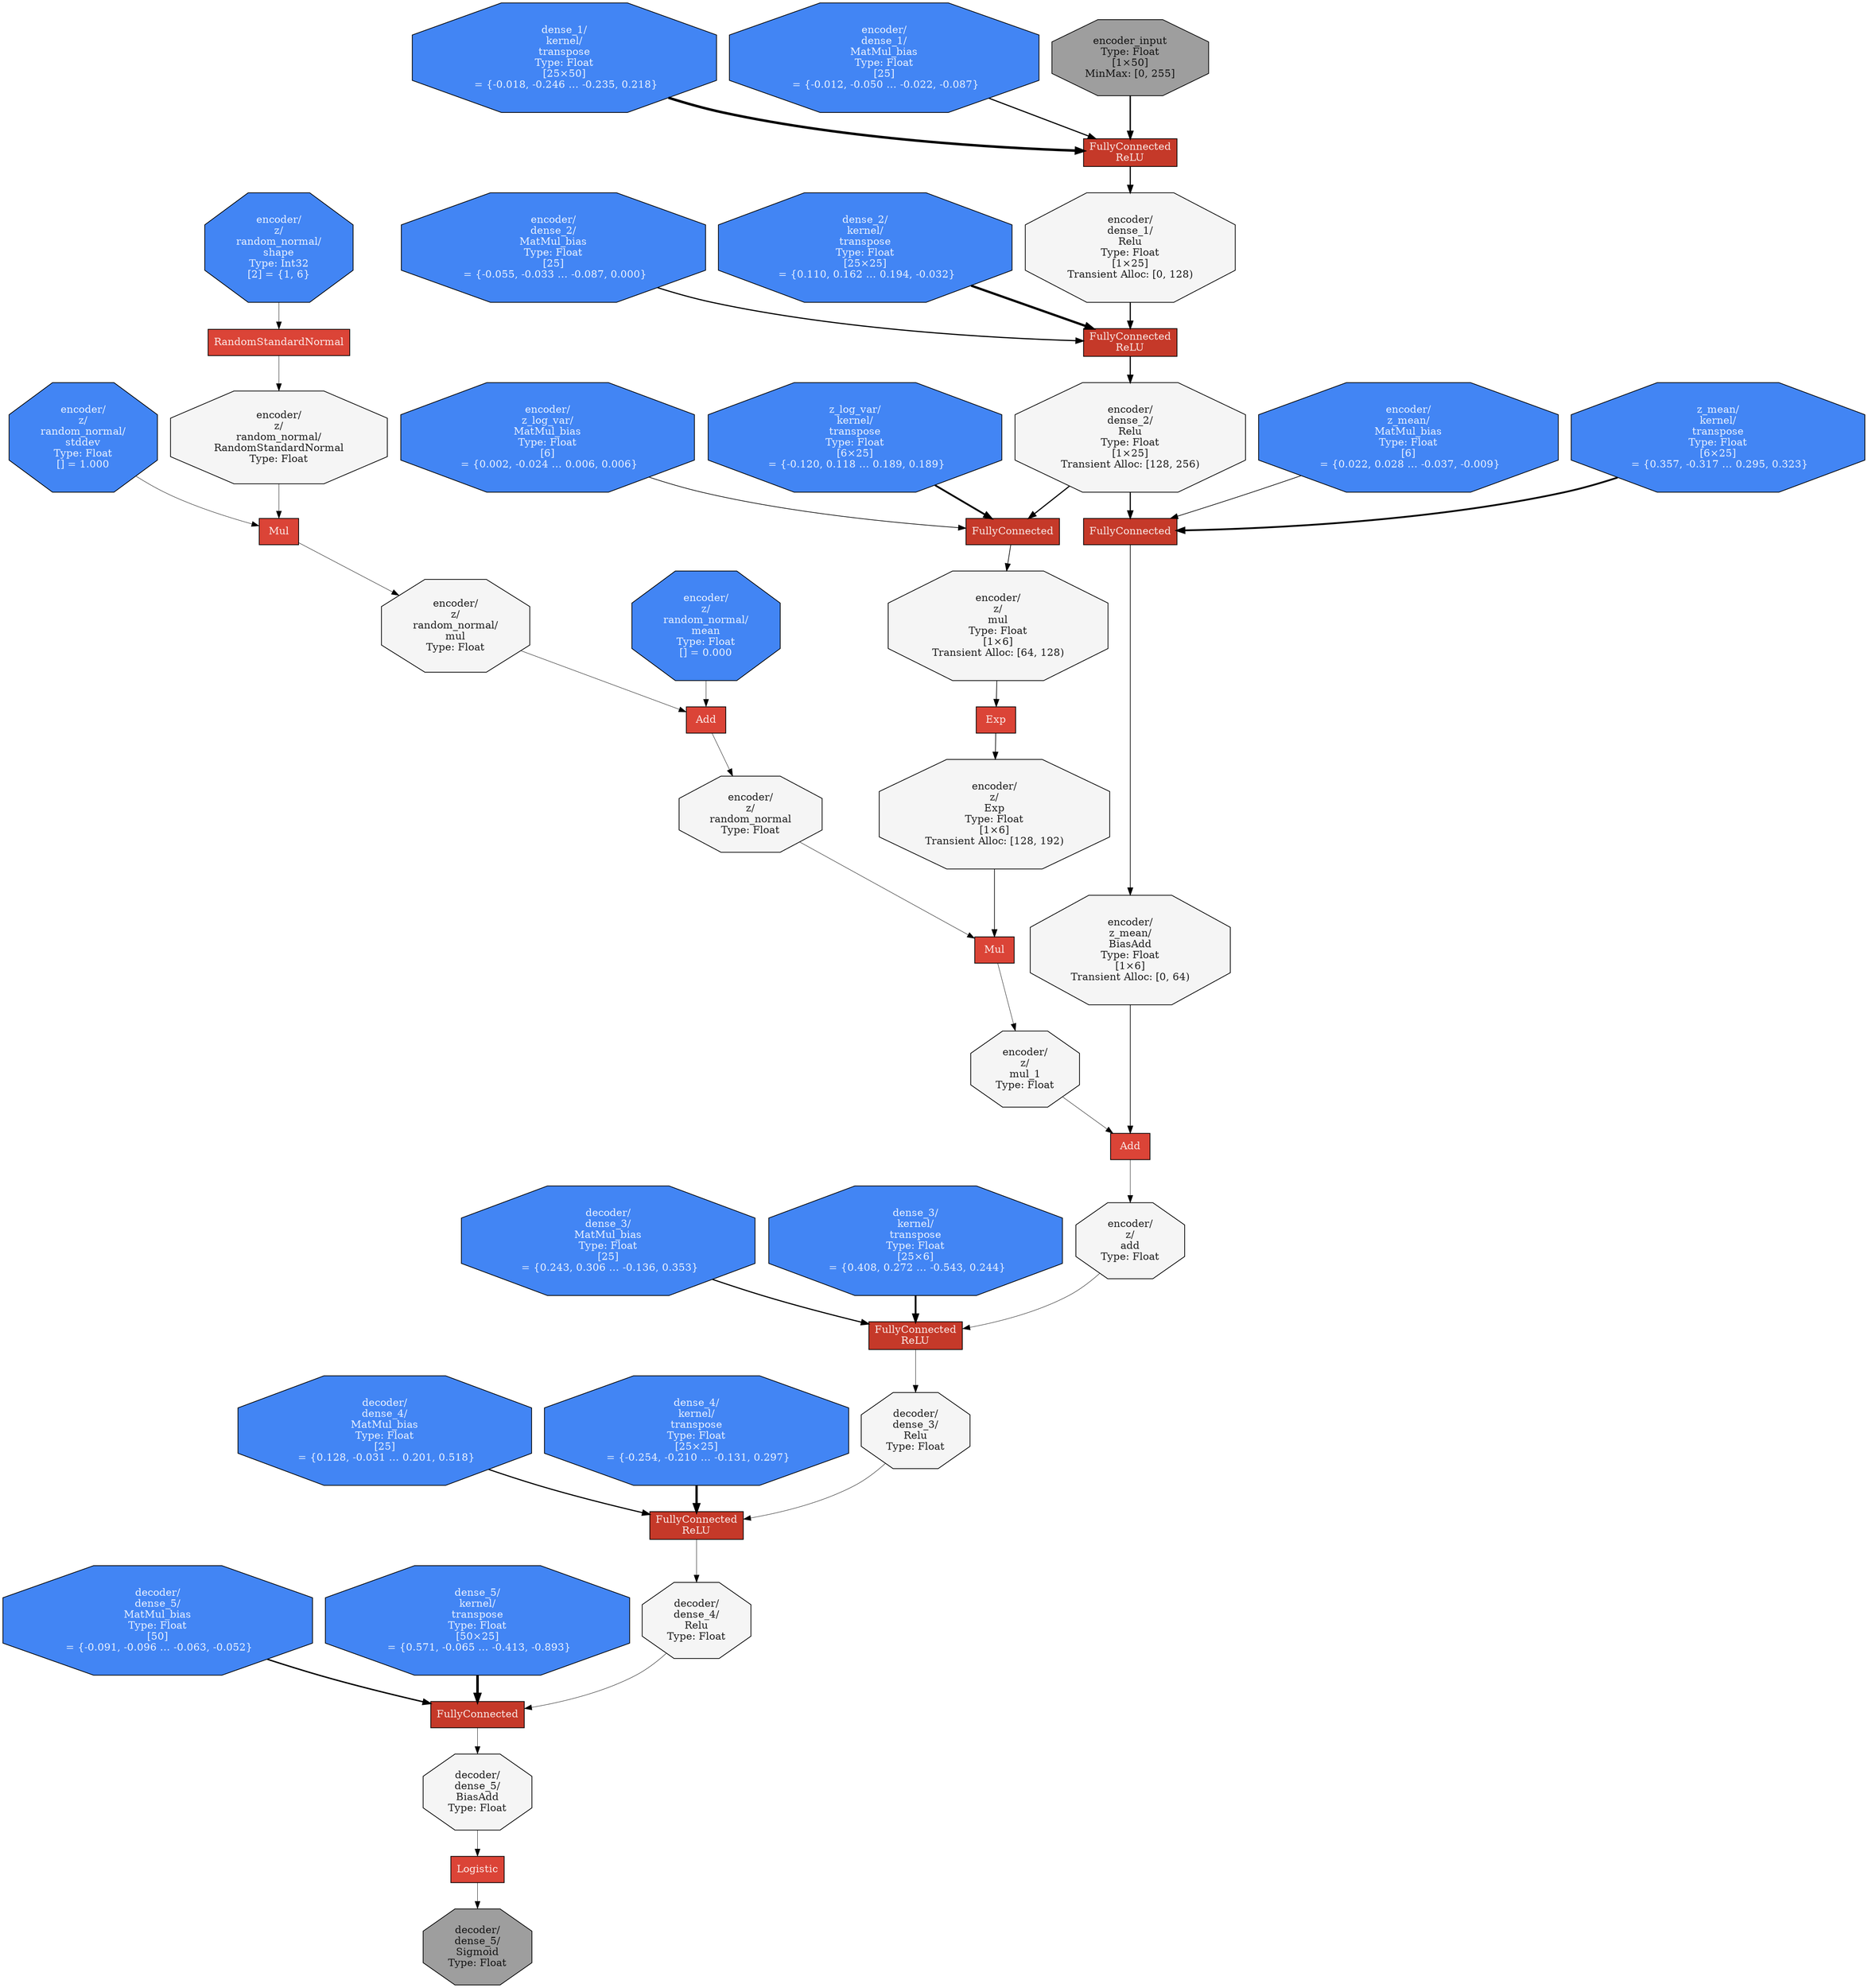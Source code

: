 digraph Computegraph {
	 nslimit=125;
	 "decoder/dense_5/MatMul_bias" [label="decoder/\ndense_5/\nMatMul_bias\nType: Float\n[50]\n = {-0.091, -0.096 … -0.063, -0.052}", shape=octagon, style=filled, fillcolor="#4285F4", fontcolor = "#FFFFFFDD"];
	 "dense_5/kernel/transpose" [label="dense_5/\nkernel/\ntranspose\nType: Float\n[50×25]\n = {0.571, -0.065 … -0.413, -0.893}", shape=octagon, style=filled, fillcolor="#4285F4", fontcolor = "#FFFFFFDD"];
	 "decoder/dense_4/MatMul_bias" [label="decoder/\ndense_4/\nMatMul_bias\nType: Float\n[25]\n = {0.128, -0.031 … 0.201, 0.518}", shape=octagon, style=filled, fillcolor="#4285F4", fontcolor = "#FFFFFFDD"];
	 "dense_4/kernel/transpose" [label="dense_4/\nkernel/\ntranspose\nType: Float\n[25×25]\n = {-0.254, -0.210 … -0.131, 0.297}", shape=octagon, style=filled, fillcolor="#4285F4", fontcolor = "#FFFFFFDD"];
	 "decoder/dense_3/MatMul_bias" [label="decoder/\ndense_3/\nMatMul_bias\nType: Float\n[25]\n = {0.243, 0.306 … -0.136, 0.353}", shape=octagon, style=filled, fillcolor="#4285F4", fontcolor = "#FFFFFFDD"];
	 "encoder/z_log_var/MatMul_bias" [label="encoder/\nz_log_var/\nMatMul_bias\nType: Float\n[6]\n = {0.002, -0.024 … 0.006, 0.006}", shape=octagon, style=filled, fillcolor="#4285F4", fontcolor = "#FFFFFFDD"];
	 "z_log_var/kernel/transpose" [label="z_log_var/\nkernel/\ntranspose\nType: Float\n[6×25]\n = {-0.120, 0.118 … 0.189, 0.189}", shape=octagon, style=filled, fillcolor="#4285F4", fontcolor = "#FFFFFFDD"];
	 "encoder/z_mean/MatMul_bias" [label="encoder/\nz_mean/\nMatMul_bias\nType: Float\n[6]\n = {0.022, 0.028 … -0.037, -0.009}", shape=octagon, style=filled, fillcolor="#4285F4", fontcolor = "#FFFFFFDD"];
	 "encoder/dense_2/MatMul_bias" [label="encoder/\ndense_2/\nMatMul_bias\nType: Float\n[25]\n = {-0.055, -0.033 … -0.087, 0.000}", shape=octagon, style=filled, fillcolor="#4285F4", fontcolor = "#FFFFFFDD"];
	 "dense_2/kernel/transpose" [label="dense_2/\nkernel/\ntranspose\nType: Float\n[25×25]\n = {0.110, 0.162 … 0.194, -0.032}", shape=octagon, style=filled, fillcolor="#4285F4", fontcolor = "#FFFFFFDD"];
	 "dense_1/kernel/transpose" [label="dense_1/\nkernel/\ntranspose\nType: Float\n[25×50]\n = {-0.018, -0.246 … -0.235, 0.218}", shape=octagon, style=filled, fillcolor="#4285F4", fontcolor = "#FFFFFFDD"];
	 "decoder/dense_5/BiasAdd" [label="decoder/\ndense_5/\nBiasAdd\nType: Float", shape=octagon, style=filled, fillcolor="#F5F5F5", fontcolor = "#000000DD"];
	 "decoder/dense_4/Relu" [label="decoder/\ndense_4/\nRelu\nType: Float", shape=octagon, style=filled, fillcolor="#F5F5F5", fontcolor = "#000000DD"];
	 "decoder/dense_5/Sigmoid" [label="decoder/\ndense_5/\nSigmoid\nType: Float", shape=octagon, style=filled, fillcolor="#9E9E9E", fontcolor = "#000000DD"];
	 "dense_3/kernel/transpose" [label="dense_3/\nkernel/\ntranspose\nType: Float\n[25×6]\n = {0.408, 0.272 … -0.543, 0.244}", shape=octagon, style=filled, fillcolor="#4285F4", fontcolor = "#FFFFFFDD"];
	 "encoder/z/mul_1" [label="encoder/\nz/\nmul_1\nType: Float", shape=octagon, style=filled, fillcolor="#F5F5F5", fontcolor = "#000000DD"];
	 "encoder/dense_1/MatMul_bias" [label="encoder/\ndense_1/\nMatMul_bias\nType: Float\n[25]\n = {-0.012, -0.050 … -0.022, -0.087}", shape=octagon, style=filled, fillcolor="#4285F4", fontcolor = "#FFFFFFDD"];
	 "encoder/z/random_normal/mul" [label="encoder/\nz/\nrandom_normal/\nmul\nType: Float", shape=octagon, style=filled, fillcolor="#F5F5F5", fontcolor = "#000000DD"];
	 "decoder/dense_3/Relu" [label="decoder/\ndense_3/\nRelu\nType: Float", shape=octagon, style=filled, fillcolor="#F5F5F5", fontcolor = "#000000DD"];
	 "encoder/dense_2/Relu" [label="encoder/\ndense_2/\nRelu\nType: Float\n[1×25]\nTransient Alloc: [128, 256)", shape=octagon, style=filled, fillcolor="#F5F5F5", fontcolor = "#000000DD"];
	 "encoder/z/random_normal/mean" [label="encoder/\nz/\nrandom_normal/\nmean\nType: Float\n[] = 0.000", shape=octagon, style=filled, fillcolor="#4285F4", fontcolor = "#FFFFFFDD"];
	 "z_mean/kernel/transpose" [label="z_mean/\nkernel/\ntranspose\nType: Float\n[6×25]\n = {0.357, -0.317 … 0.295, 0.323}", shape=octagon, style=filled, fillcolor="#4285F4", fontcolor = "#FFFFFFDD"];
	 "encoder/z/random_normal" [label="encoder/\nz/\nrandom_normal\nType: Float", shape=octagon, style=filled, fillcolor="#F5F5F5", fontcolor = "#000000DD"];
	 "encoder/z/add" [label="encoder/\nz/\nadd\nType: Float", shape=octagon, style=filled, fillcolor="#F5F5F5", fontcolor = "#000000DD"];
	 "encoder/dense_1/Relu" [label="encoder/\ndense_1/\nRelu\nType: Float\n[1×25]\nTransient Alloc: [0, 128)", shape=octagon, style=filled, fillcolor="#F5F5F5", fontcolor = "#000000DD"];
	 "encoder/z_mean/BiasAdd" [label="encoder/\nz_mean/\nBiasAdd\nType: Float\n[1×6]\nTransient Alloc: [0, 64)", shape=octagon, style=filled, fillcolor="#F5F5F5", fontcolor = "#000000DD"];
	 "encoder/z/random_normal/stddev" [label="encoder/\nz/\nrandom_normal/\nstddev\nType: Float\n[] = 1.000", shape=octagon, style=filled, fillcolor="#4285F4", fontcolor = "#FFFFFFDD"];
	 "encoder/z/Exp" [label="encoder/\nz/\nExp\nType: Float\n[1×6]\nTransient Alloc: [128, 192)", shape=octagon, style=filled, fillcolor="#F5F5F5", fontcolor = "#000000DD"];
	 "encoder_input" [label="encoder_input\nType: Float\n[1×50]\nMinMax: [0, 255]", shape=octagon, style=filled, fillcolor="#9E9E9E", fontcolor = "#000000DD"];
	 "encoder/z/random_normal/RandomStandardNormal" [label="encoder/\nz/\nrandom_normal/\nRandomStandardNormal\nType: Float", shape=octagon, style=filled, fillcolor="#F5F5F5", fontcolor = "#000000DD"];
	 "encoder/z/random_normal/shape" [label="encoder/\nz/\nrandom_normal/\nshape\nType: Int32\n[2] = {1, 6}", shape=octagon, style=filled, fillcolor="#4285F4", fontcolor = "#FFFFFFDD"];
	 "encoder/z/mul" [label="encoder/\nz/\nmul\nType: Float\n[1×6]\nTransient Alloc: [64, 128)", shape=octagon, style=filled, fillcolor="#F5F5F5", fontcolor = "#000000DD"];
	 "op00000" [label="FullyConnected\nReLU", shape=box, style=filled, fillcolor="#C53929", fontcolor = "#FFFFFFDD"];
	 "encoder_input" -> "op00000" [penwidth=1.881285, weight=5.643856];
	 "dense_1/kernel/transpose" -> "op00000" [penwidth=3.429237, weight=1.000000];
	 "encoder/dense_1/MatMul_bias" -> "op00000" [penwidth=1.547952, weight=1.000000];
	 "op00000" -> "encoder/dense_1/Relu" [penwidth=1.547952, weight=4.643856];
	 "op00001" [label="FullyConnected\nReLU", shape=box, style=filled, fillcolor="#C53929", fontcolor = "#FFFFFFDD"];
	 "encoder/dense_1/Relu" -> "op00001" [penwidth=1.547952, weight=4.643856];
	 "dense_2/kernel/transpose" -> "op00001" [penwidth=3.095904, weight=1.000000];
	 "encoder/dense_2/MatMul_bias" -> "op00001" [penwidth=1.547952, weight=1.000000];
	 "op00001" -> "encoder/dense_2/Relu" [penwidth=1.547952, weight=4.643856];
	 "op00002" [label="FullyConnected", shape=box, style=filled, fillcolor="#C53929", fontcolor = "#FFFFFFDD"];
	 "encoder/dense_2/Relu" -> "op00002" [penwidth=1.547952, weight=4.643856];
	 "z_mean/kernel/transpose" -> "op00002" [penwidth=2.409606, weight=1.000000];
	 "encoder/z_mean/MatMul_bias" -> "op00002" [penwidth=0.861654, weight=1.000000];
	 "op00002" -> "encoder/z_mean/BiasAdd" [penwidth=0.861654, weight=2.584963];
	 "op00003" [label="FullyConnected", shape=box, style=filled, fillcolor="#C53929", fontcolor = "#FFFFFFDD"];
	 "encoder/dense_2/Relu" -> "op00003" [penwidth=1.547952, weight=4.643856];
	 "z_log_var/kernel/transpose" -> "op00003" [penwidth=2.409606, weight=1.000000];
	 "encoder/z_log_var/MatMul_bias" -> "op00003" [penwidth=0.861654, weight=1.000000];
	 "op00003" -> "encoder/z/mul" [penwidth=0.861654, weight=2.584963];
	 "op00004" [label="RandomStandardNormal", shape=box, style=filled, fillcolor="#DB4437", fontcolor = "#FFFFFFDD"];
	 "encoder/z/random_normal/shape" -> "op00004" [penwidth=0.500000, weight=1.000000];
	 "op00004" -> "encoder/z/random_normal/RandomStandardNormal" [penwidth=0.500000, weight=1.000000];
	 "op00005" [label="Mul", shape=box, style=filled, fillcolor="#DB4437", fontcolor = "#FFFFFFDD"];
	 "encoder/z/random_normal/RandomStandardNormal" -> "op00005" [penwidth=0.500000, weight=1.000000];
	 "encoder/z/random_normal/stddev" -> "op00005" [penwidth=0.500000, weight=1.000000];
	 "op00005" -> "encoder/z/random_normal/mul" [penwidth=0.500000, weight=1.000000];
	 "op00006" [label="Add", shape=box, style=filled, fillcolor="#DB4437", fontcolor = "#FFFFFFDD"];
	 "encoder/z/random_normal/mul" -> "op00006" [penwidth=0.500000, weight=1.000000];
	 "encoder/z/random_normal/mean" -> "op00006" [penwidth=0.500000, weight=1.000000];
	 "op00006" -> "encoder/z/random_normal" [penwidth=0.500000, weight=1.000000];
	 "op00007" [label="Exp", shape=box, style=filled, fillcolor="#DB4437", fontcolor = "#FFFFFFDD"];
	 "encoder/z/mul" -> "op00007" [penwidth=0.861654, weight=2.584963];
	 "op00007" -> "encoder/z/Exp" [penwidth=0.861654, weight=2.584963];
	 "op00008" [label="Mul", shape=box, style=filled, fillcolor="#DB4437", fontcolor = "#FFFFFFDD"];
	 "encoder/z/Exp" -> "op00008" [penwidth=0.861654, weight=2.584963];
	 "encoder/z/random_normal" -> "op00008" [penwidth=0.500000, weight=1.000000];
	 "op00008" -> "encoder/z/mul_1" [penwidth=0.500000, weight=1.000000];
	 "op00009" [label="Add", shape=box, style=filled, fillcolor="#DB4437", fontcolor = "#FFFFFFDD"];
	 "encoder/z_mean/BiasAdd" -> "op00009" [penwidth=0.861654, weight=2.584963];
	 "encoder/z/mul_1" -> "op00009" [penwidth=0.500000, weight=1.000000];
	 "op00009" -> "encoder/z/add" [penwidth=0.500000, weight=1.000000];
	 "op00010" [label="FullyConnected\nReLU", shape=box, style=filled, fillcolor="#C53929", fontcolor = "#FFFFFFDD"];
	 "encoder/z/add" -> "op00010" [penwidth=0.500000, weight=1.000000];
	 "dense_3/kernel/transpose" -> "op00010" [penwidth=2.409606, weight=1.000000];
	 "decoder/dense_3/MatMul_bias" -> "op00010" [penwidth=1.547952, weight=1.000000];
	 "op00010" -> "decoder/dense_3/Relu" [penwidth=0.500000, weight=1.000000];
	 "op00011" [label="FullyConnected\nReLU", shape=box, style=filled, fillcolor="#C53929", fontcolor = "#FFFFFFDD"];
	 "decoder/dense_3/Relu" -> "op00011" [penwidth=0.500000, weight=1.000000];
	 "dense_4/kernel/transpose" -> "op00011" [penwidth=3.095904, weight=1.000000];
	 "decoder/dense_4/MatMul_bias" -> "op00011" [penwidth=1.547952, weight=1.000000];
	 "op00011" -> "decoder/dense_4/Relu" [penwidth=0.500000, weight=1.000000];
	 "op00012" [label="FullyConnected", shape=box, style=filled, fillcolor="#C53929", fontcolor = "#FFFFFFDD"];
	 "decoder/dense_4/Relu" -> "op00012" [penwidth=0.500000, weight=1.000000];
	 "dense_5/kernel/transpose" -> "op00012" [penwidth=3.429237, weight=1.000000];
	 "decoder/dense_5/MatMul_bias" -> "op00012" [penwidth=1.881285, weight=1.000000];
	 "op00012" -> "decoder/dense_5/BiasAdd" [penwidth=0.500000, weight=1.000000];
	 "op00013" [label="Logistic", shape=box, style=filled, fillcolor="#DB4437", fontcolor = "#FFFFFFDD"];
	 "decoder/dense_5/BiasAdd" -> "op00013" [penwidth=0.500000, weight=1.000000];
	 "op00013" -> "decoder/dense_5/Sigmoid" [penwidth=0.500000, weight=1.000000];
}
